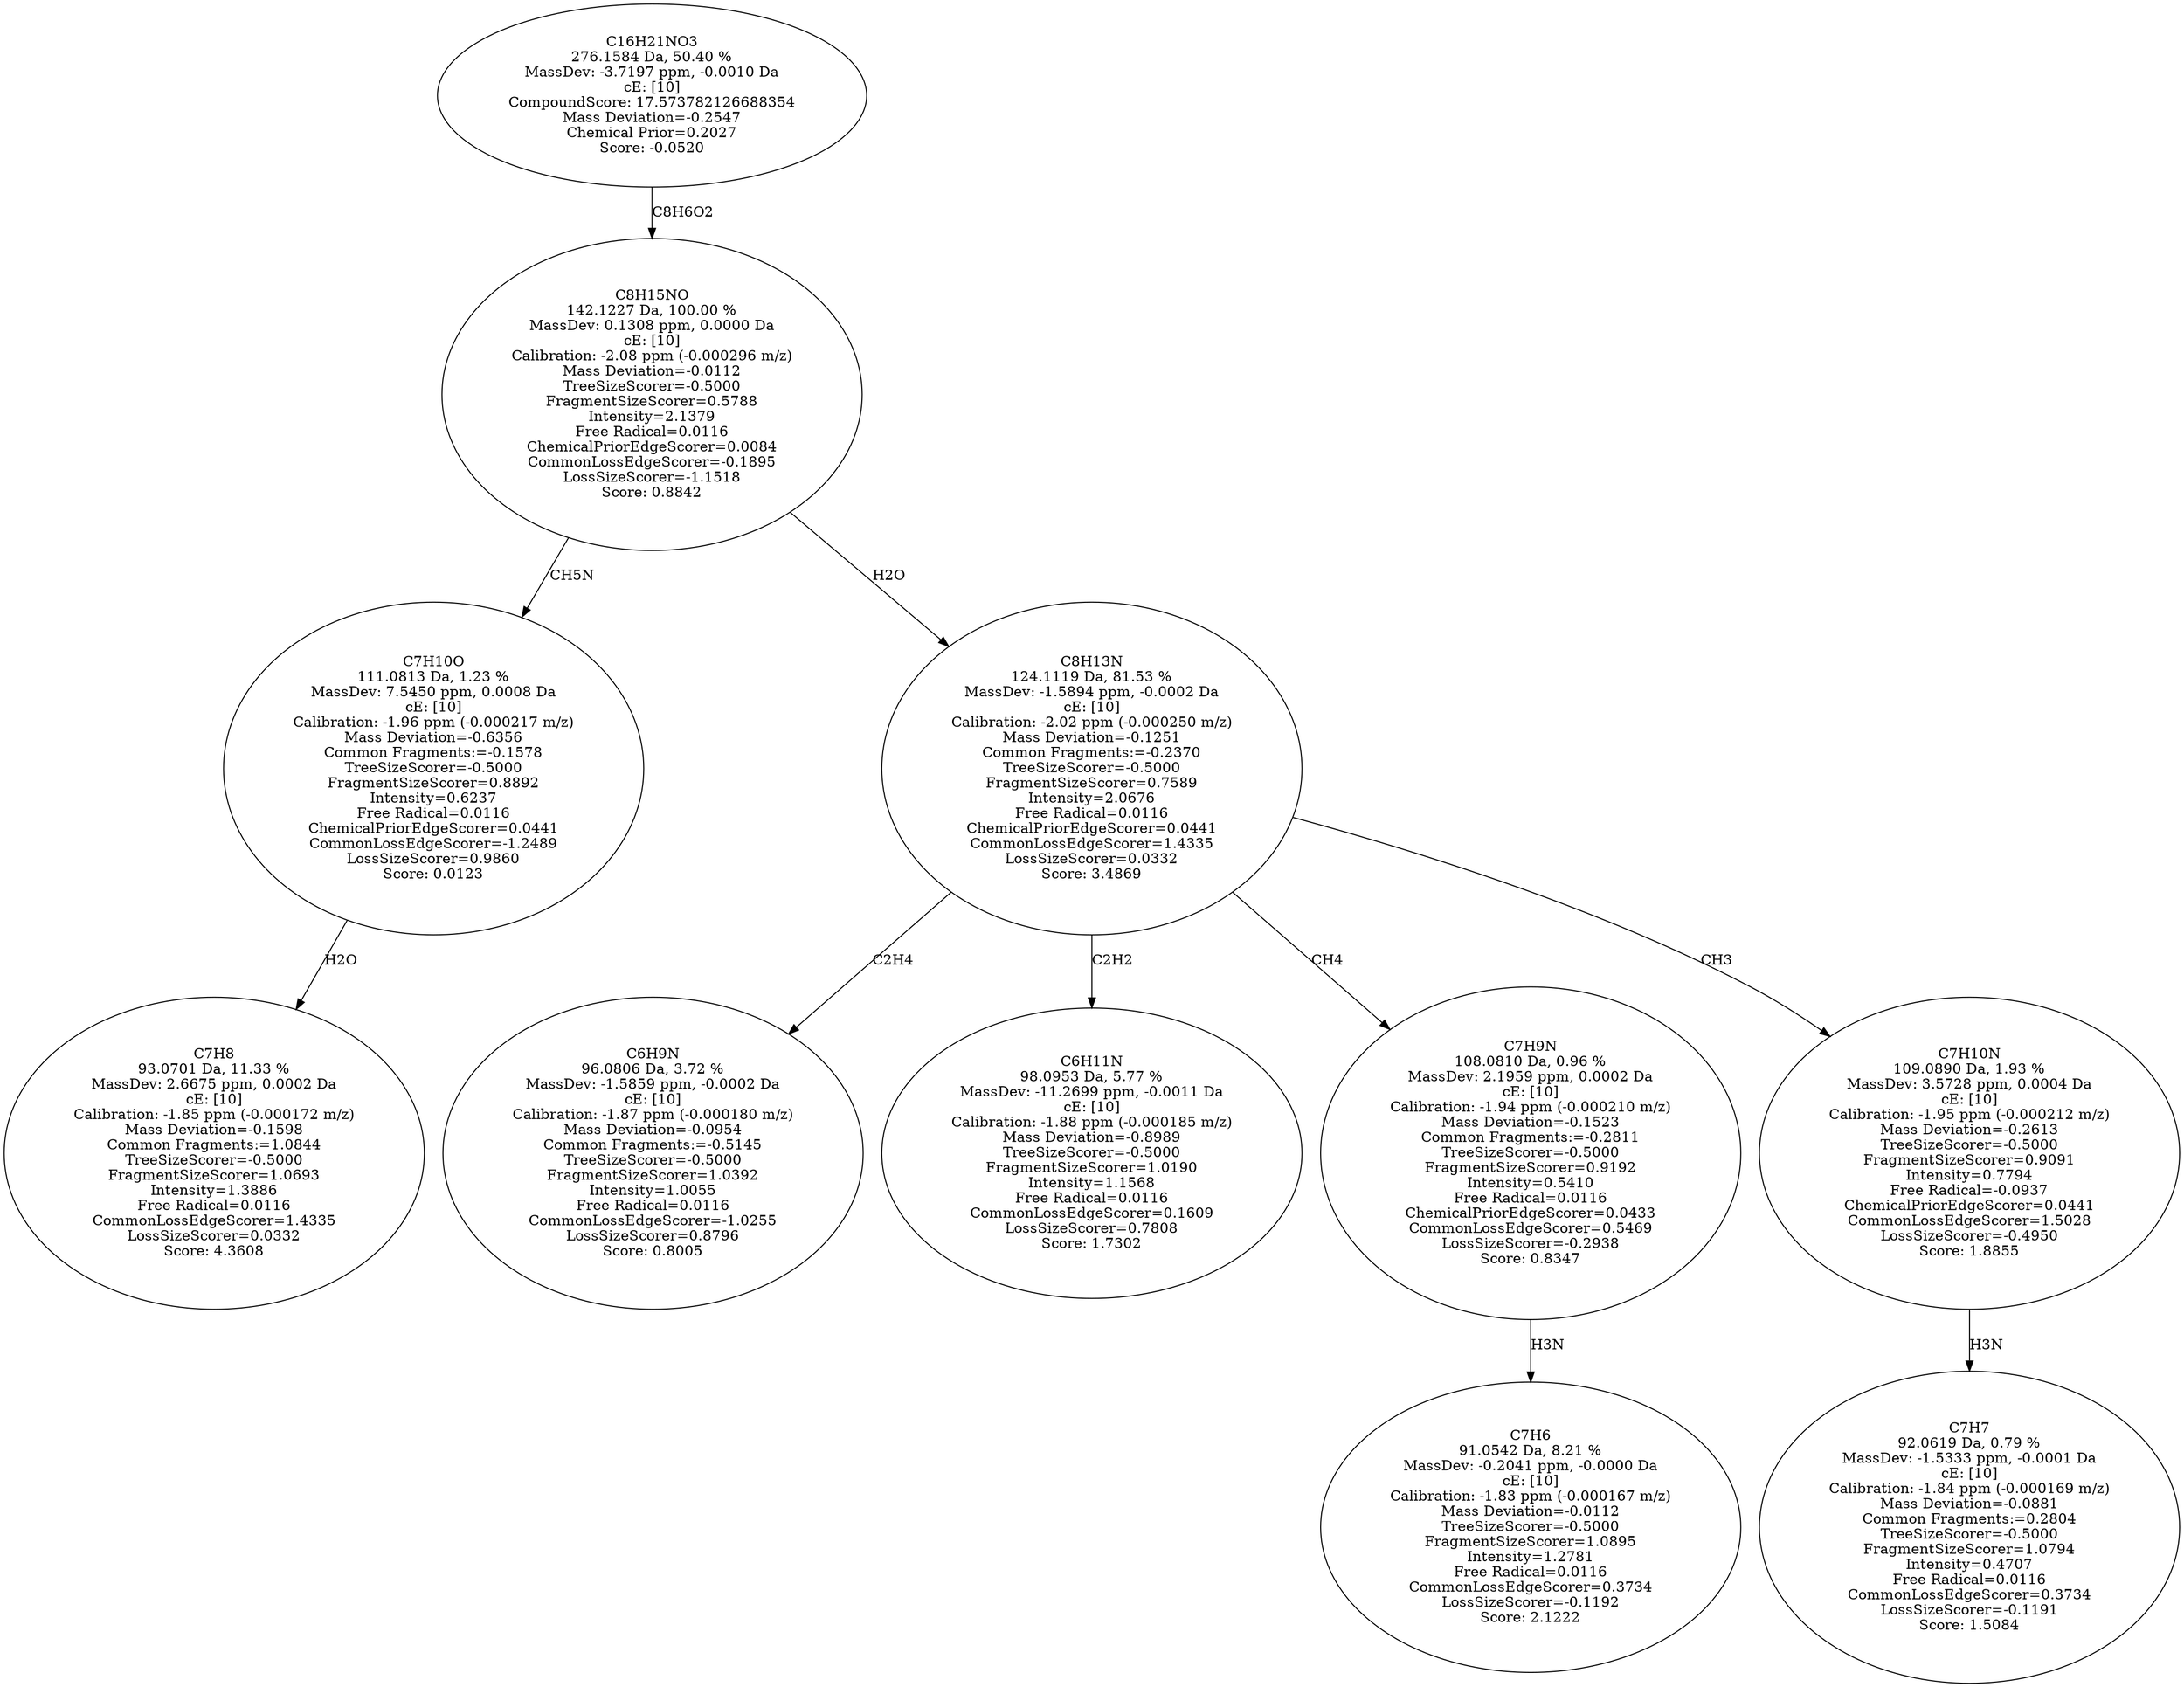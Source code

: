 strict digraph {
v1 [label="C7H8\n93.0701 Da, 11.33 %\nMassDev: 2.6675 ppm, 0.0002 Da\ncE: [10]\nCalibration: -1.85 ppm (-0.000172 m/z)\nMass Deviation=-0.1598\nCommon Fragments:=1.0844\nTreeSizeScorer=-0.5000\nFragmentSizeScorer=1.0693\nIntensity=1.3886\nFree Radical=0.0116\nCommonLossEdgeScorer=1.4335\nLossSizeScorer=0.0332\nScore: 4.3608"];
v2 [label="C7H10O\n111.0813 Da, 1.23 %\nMassDev: 7.5450 ppm, 0.0008 Da\ncE: [10]\nCalibration: -1.96 ppm (-0.000217 m/z)\nMass Deviation=-0.6356\nCommon Fragments:=-0.1578\nTreeSizeScorer=-0.5000\nFragmentSizeScorer=0.8892\nIntensity=0.6237\nFree Radical=0.0116\nChemicalPriorEdgeScorer=0.0441\nCommonLossEdgeScorer=-1.2489\nLossSizeScorer=0.9860\nScore: 0.0123"];
v3 [label="C6H9N\n96.0806 Da, 3.72 %\nMassDev: -1.5859 ppm, -0.0002 Da\ncE: [10]\nCalibration: -1.87 ppm (-0.000180 m/z)\nMass Deviation=-0.0954\nCommon Fragments:=-0.5145\nTreeSizeScorer=-0.5000\nFragmentSizeScorer=1.0392\nIntensity=1.0055\nFree Radical=0.0116\nCommonLossEdgeScorer=-1.0255\nLossSizeScorer=0.8796\nScore: 0.8005"];
v4 [label="C6H11N\n98.0953 Da, 5.77 %\nMassDev: -11.2699 ppm, -0.0011 Da\ncE: [10]\nCalibration: -1.88 ppm (-0.000185 m/z)\nMass Deviation=-0.8989\nTreeSizeScorer=-0.5000\nFragmentSizeScorer=1.0190\nIntensity=1.1568\nFree Radical=0.0116\nCommonLossEdgeScorer=0.1609\nLossSizeScorer=0.7808\nScore: 1.7302"];
v5 [label="C7H6\n91.0542 Da, 8.21 %\nMassDev: -0.2041 ppm, -0.0000 Da\ncE: [10]\nCalibration: -1.83 ppm (-0.000167 m/z)\nMass Deviation=-0.0112\nTreeSizeScorer=-0.5000\nFragmentSizeScorer=1.0895\nIntensity=1.2781\nFree Radical=0.0116\nCommonLossEdgeScorer=0.3734\nLossSizeScorer=-0.1192\nScore: 2.1222"];
v6 [label="C7H9N\n108.0810 Da, 0.96 %\nMassDev: 2.1959 ppm, 0.0002 Da\ncE: [10]\nCalibration: -1.94 ppm (-0.000210 m/z)\nMass Deviation=-0.1523\nCommon Fragments:=-0.2811\nTreeSizeScorer=-0.5000\nFragmentSizeScorer=0.9192\nIntensity=0.5410\nFree Radical=0.0116\nChemicalPriorEdgeScorer=0.0433\nCommonLossEdgeScorer=0.5469\nLossSizeScorer=-0.2938\nScore: 0.8347"];
v7 [label="C7H7\n92.0619 Da, 0.79 %\nMassDev: -1.5333 ppm, -0.0001 Da\ncE: [10]\nCalibration: -1.84 ppm (-0.000169 m/z)\nMass Deviation=-0.0881\nCommon Fragments:=0.2804\nTreeSizeScorer=-0.5000\nFragmentSizeScorer=1.0794\nIntensity=0.4707\nFree Radical=0.0116\nCommonLossEdgeScorer=0.3734\nLossSizeScorer=-0.1191\nScore: 1.5084"];
v8 [label="C7H10N\n109.0890 Da, 1.93 %\nMassDev: 3.5728 ppm, 0.0004 Da\ncE: [10]\nCalibration: -1.95 ppm (-0.000212 m/z)\nMass Deviation=-0.2613\nTreeSizeScorer=-0.5000\nFragmentSizeScorer=0.9091\nIntensity=0.7794\nFree Radical=-0.0937\nChemicalPriorEdgeScorer=0.0441\nCommonLossEdgeScorer=1.5028\nLossSizeScorer=-0.4950\nScore: 1.8855"];
v9 [label="C8H13N\n124.1119 Da, 81.53 %\nMassDev: -1.5894 ppm, -0.0002 Da\ncE: [10]\nCalibration: -2.02 ppm (-0.000250 m/z)\nMass Deviation=-0.1251\nCommon Fragments:=-0.2370\nTreeSizeScorer=-0.5000\nFragmentSizeScorer=0.7589\nIntensity=2.0676\nFree Radical=0.0116\nChemicalPriorEdgeScorer=0.0441\nCommonLossEdgeScorer=1.4335\nLossSizeScorer=0.0332\nScore: 3.4869"];
v10 [label="C8H15NO\n142.1227 Da, 100.00 %\nMassDev: 0.1308 ppm, 0.0000 Da\ncE: [10]\nCalibration: -2.08 ppm (-0.000296 m/z)\nMass Deviation=-0.0112\nTreeSizeScorer=-0.5000\nFragmentSizeScorer=0.5788\nIntensity=2.1379\nFree Radical=0.0116\nChemicalPriorEdgeScorer=0.0084\nCommonLossEdgeScorer=-0.1895\nLossSizeScorer=-1.1518\nScore: 0.8842"];
v11 [label="C16H21NO3\n276.1584 Da, 50.40 %\nMassDev: -3.7197 ppm, -0.0010 Da\ncE: [10]\nCompoundScore: 17.573782126688354\nMass Deviation=-0.2547\nChemical Prior=0.2027\nScore: -0.0520"];
v2 -> v1 [label="H2O"];
v10 -> v2 [label="CH5N"];
v9 -> v3 [label="C2H4"];
v9 -> v4 [label="C2H2"];
v6 -> v5 [label="H3N"];
v9 -> v6 [label="CH4"];
v8 -> v7 [label="H3N"];
v9 -> v8 [label="CH3"];
v10 -> v9 [label="H2O"];
v11 -> v10 [label="C8H6O2"];
}